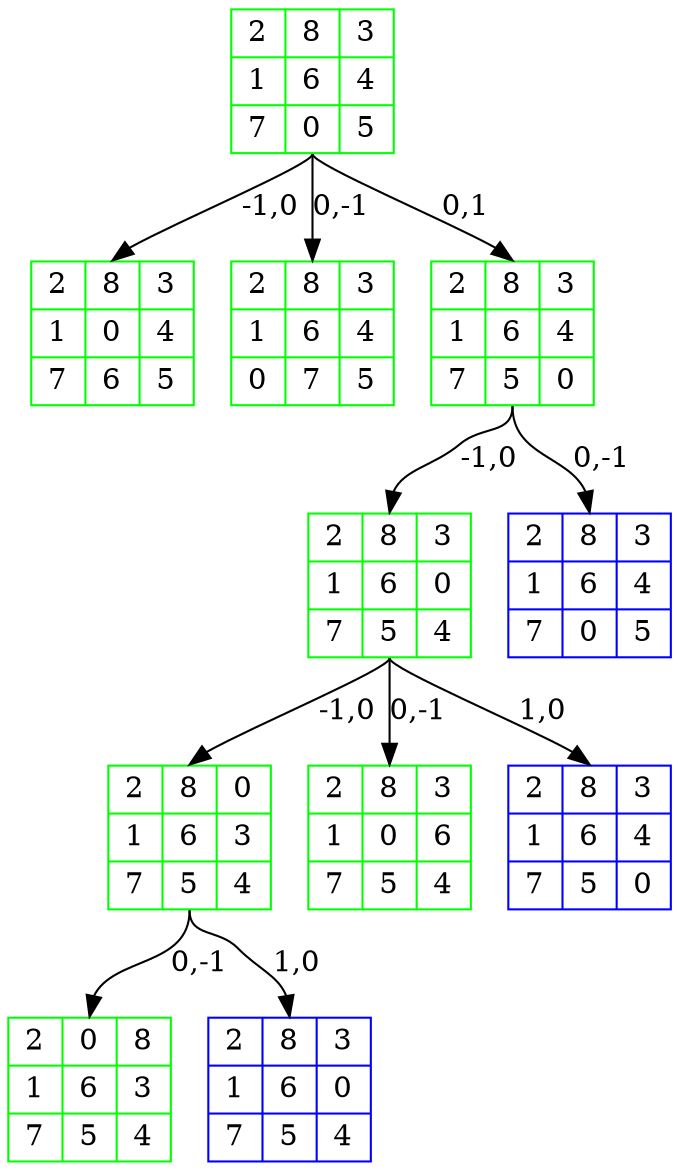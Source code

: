 digraph g {
	node [height=.4 shape=record]
	node1 [label="{{2|<f1>8|3}|{1|6|4}|{7|<f2>0|5}}" color=green]
	node2 [label="{{2|<f1>8|3}|{1|0|4}|{7|<f2>6|5}}" color=green]
	node3 [label="{{2|<f1>8|3}|{1|6|4}|{0|<f2>7|5}}" color=green]
	node4 [label="{{2|<f1>8|3}|{1|6|4}|{7|<f2>5|0}}" color=green]
	node5 [label="{{2|<f1>8|3}|{1|6|0}|{7|<f2>5|4}}" color=green]
	node6 [label="{{2|<f1>8|0}|{1|6|3}|{7|<f2>5|4}}" color=green]
	node7 [label="{{2|<f1>0|8}|{1|6|3}|{7|<f2>5|4}}" color=green]
	node8 [label="{{2|<f1>8|3}|{1|6|0}|{7|<f2>5|4}}" color=blue]
	node9 [label="{{2|<f1>8|3}|{1|0|6}|{7|<f2>5|4}}" color=green]
	node10 [label="{{2|<f1>8|3}|{1|6|4}|{7|<f2>5|0}}" color=blue]
	node11 [label="{{2|<f1>8|3}|{1|6|4}|{7|<f2>0|5}}" color=blue]
	node1:f2 -> node2:f1 [label="-1,0" len=1.00]
	node1:f2 -> node3:f1 [label="0,-1" len=1.00]
	node1:f2 -> node4:f1 [label="0,1" len=1.00]
	node4:f2 -> node5:f1 [label="-1,0" len=1.00]
	node5:f2 -> node6:f1 [label="-1,0" len=1.00]
	node6:f2 -> node7:f1 [label="0,-1" len=1.00]
	node6:f2 -> node8:f1 [label="1,0" len=1.00]
	node5:f2 -> node9:f1 [label="0,-1" len=1.00]
	node5:f2 -> node10:f1 [label="1,0" len=1.00]
	node4:f2 -> node11:f1 [label="0,-1" len=1.00]
}
